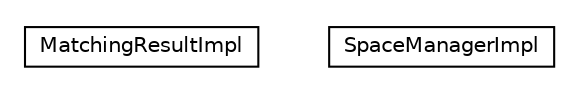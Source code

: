 #!/usr/local/bin/dot
#
# Class diagram 
# Generated by UMLGraph version R5_6-24-gf6e263 (http://www.umlgraph.org/)
#

digraph G {
	edge [fontname="Helvetica",fontsize=10,labelfontname="Helvetica",labelfontsize=10];
	node [fontname="Helvetica",fontsize=10,shape=plaintext];
	nodesep=0.25;
	ranksep=0.5;
	// org.universAAL.middleware.managers.space.MatchingResultImpl
	c31137 [label=<<table title="org.universAAL.middleware.managers.space.MatchingResultImpl" border="0" cellborder="1" cellspacing="0" cellpadding="2" port="p" href="./MatchingResultImpl.html">
		<tr><td><table border="0" cellspacing="0" cellpadding="1">
<tr><td align="center" balign="center"> MatchingResultImpl </td></tr>
		</table></td></tr>
		</table>>, URL="./MatchingResultImpl.html", fontname="Helvetica", fontcolor="black", fontsize=10.0];
	// org.universAAL.middleware.managers.space.SpaceManagerImpl
	c31138 [label=<<table title="org.universAAL.middleware.managers.space.SpaceManagerImpl" border="0" cellborder="1" cellspacing="0" cellpadding="2" port="p" href="./SpaceManagerImpl.html">
		<tr><td><table border="0" cellspacing="0" cellpadding="1">
<tr><td align="center" balign="center"> SpaceManagerImpl </td></tr>
		</table></td></tr>
		</table>>, URL="./SpaceManagerImpl.html", fontname="Helvetica", fontcolor="black", fontsize=10.0];
}

